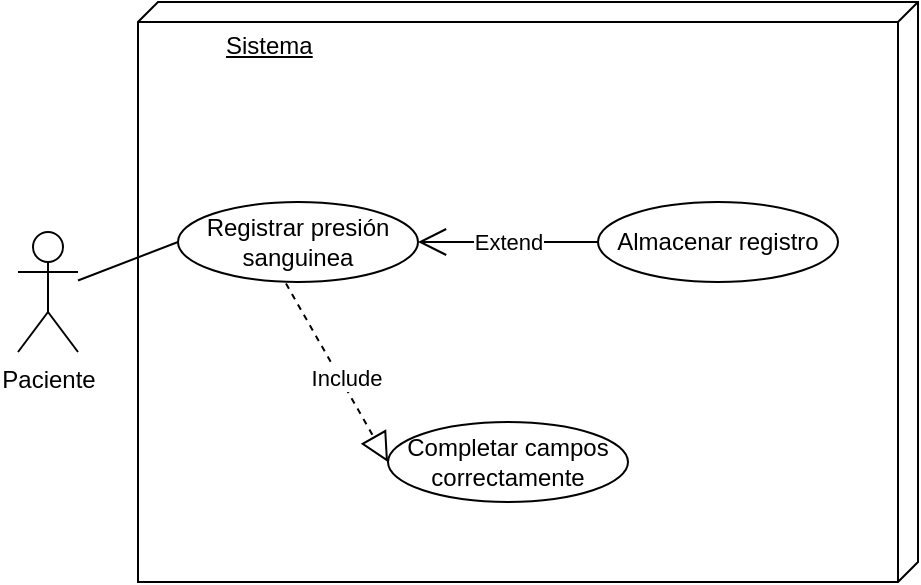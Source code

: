 <mxfile version="21.6.8" type="device">
  <diagram name="Página-1" id="dJx56YB7KGcAiy5-ZDgh">
    <mxGraphModel dx="924" dy="828" grid="1" gridSize="10" guides="1" tooltips="1" connect="1" arrows="1" fold="1" page="1" pageScale="1" pageWidth="827" pageHeight="1169" math="0" shadow="0">
      <root>
        <mxCell id="0" />
        <mxCell id="1" parent="0" />
        <mxCell id="mAbyE8N8R_fkNbjM-QfM-8" value="&lt;blockquote style=&quot;margin: 0 0 0 40px; border: none; padding: 0px;&quot;&gt;Sistema&lt;/blockquote&gt;" style="verticalAlign=top;align=left;spacingTop=8;spacingLeft=2;spacingRight=12;shape=cube;size=10;direction=south;fontStyle=4;html=1;whiteSpace=wrap;" parent="1" vertex="1">
          <mxGeometry x="150" y="120" width="390" height="290" as="geometry" />
        </mxCell>
        <mxCell id="mAbyE8N8R_fkNbjM-QfM-3" value="Registrar presión sanguinea" style="ellipse;whiteSpace=wrap;html=1;" parent="1" vertex="1">
          <mxGeometry x="170" y="220" width="120" height="40" as="geometry" />
        </mxCell>
        <mxCell id="mAbyE8N8R_fkNbjM-QfM-5" value="Completar campos correctamente" style="ellipse;whiteSpace=wrap;html=1;" parent="1" vertex="1">
          <mxGeometry x="275" y="330" width="120" height="40" as="geometry" />
        </mxCell>
        <mxCell id="mAbyE8N8R_fkNbjM-QfM-6" value="" style="endArrow=none;html=1;rounded=0;entryX=0;entryY=0.5;entryDx=0;entryDy=0;" parent="1" source="K1TIRmsB3LrToRA-tq1_-1" target="mAbyE8N8R_fkNbjM-QfM-3" edge="1">
          <mxGeometry width="50" height="50" relative="1" as="geometry">
            <mxPoint x="40" y="400" as="sourcePoint" />
            <mxPoint x="90" y="350" as="targetPoint" />
          </mxGeometry>
        </mxCell>
        <mxCell id="mAbyE8N8R_fkNbjM-QfM-9" value="" style="endArrow=block;dashed=1;endFill=0;endSize=12;html=1;rounded=0;exitX=0.45;exitY=1.02;exitDx=0;exitDy=0;entryX=0;entryY=0.5;entryDx=0;entryDy=0;exitPerimeter=0;" parent="1" source="mAbyE8N8R_fkNbjM-QfM-3" target="mAbyE8N8R_fkNbjM-QfM-5" edge="1">
          <mxGeometry width="160" relative="1" as="geometry">
            <mxPoint x="80" y="430" as="sourcePoint" />
            <mxPoint x="240" y="430" as="targetPoint" />
          </mxGeometry>
        </mxCell>
        <mxCell id="mAbyE8N8R_fkNbjM-QfM-10" value="Include" style="edgeLabel;html=1;align=center;verticalAlign=middle;resizable=0;points=[];" parent="mAbyE8N8R_fkNbjM-QfM-9" vertex="1" connectable="0">
          <mxGeometry x="0.08" y="2" relative="1" as="geometry">
            <mxPoint as="offset" />
          </mxGeometry>
        </mxCell>
        <mxCell id="K1TIRmsB3LrToRA-tq1_-1" value="Paciente" style="shape=umlActor;verticalLabelPosition=bottom;verticalAlign=top;html=1;outlineConnect=0;" parent="1" vertex="1">
          <mxGeometry x="90" y="235" width="30" height="60" as="geometry" />
        </mxCell>
        <mxCell id="K1TIRmsB3LrToRA-tq1_-2" value="Almacenar registro" style="ellipse;whiteSpace=wrap;html=1;" parent="1" vertex="1">
          <mxGeometry x="380" y="220" width="120" height="40" as="geometry" />
        </mxCell>
        <mxCell id="K1TIRmsB3LrToRA-tq1_-7" value="Extend" style="endArrow=open;endFill=1;endSize=12;html=1;rounded=0;exitX=0;exitY=0.5;exitDx=0;exitDy=0;entryX=1;entryY=0.5;entryDx=0;entryDy=0;" parent="1" source="K1TIRmsB3LrToRA-tq1_-2" target="mAbyE8N8R_fkNbjM-QfM-3" edge="1">
          <mxGeometry width="160" relative="1" as="geometry">
            <mxPoint x="280" y="70" as="sourcePoint" />
            <mxPoint x="300" y="250" as="targetPoint" />
            <Array as="points">
              <mxPoint x="350" y="240" />
            </Array>
          </mxGeometry>
        </mxCell>
      </root>
    </mxGraphModel>
  </diagram>
</mxfile>
